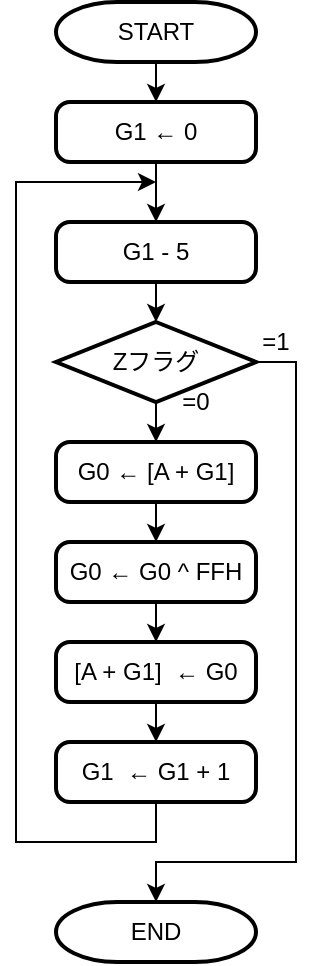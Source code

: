 <mxfile version="14.1.8" type="device"><diagram id="C5RBs43oDa-KdzZeNtuy" name="Page-1"><mxGraphModel dx="946" dy="634" grid="1" gridSize="10" guides="1" tooltips="1" connect="1" arrows="1" fold="1" page="1" pageScale="1" pageWidth="827" pageHeight="1169" math="0" shadow="0"><root><mxCell id="WIyWlLk6GJQsqaUBKTNV-0"/><mxCell id="WIyWlLk6GJQsqaUBKTNV-1" parent="WIyWlLk6GJQsqaUBKTNV-0"/><mxCell id="WoyuZvNYiaFjEANqvsIr-20" style="edgeStyle=orthogonalEdgeStyle;rounded=0;orthogonalLoop=1;jettySize=auto;html=1;exitX=0.5;exitY=1;exitDx=0;exitDy=0;exitPerimeter=0;entryX=0.5;entryY=0;entryDx=0;entryDy=0;" edge="1" parent="WIyWlLk6GJQsqaUBKTNV-1" source="WoyuZvNYiaFjEANqvsIr-11" target="WoyuZvNYiaFjEANqvsIr-12"><mxGeometry relative="1" as="geometry"/></mxCell><mxCell id="WoyuZvNYiaFjEANqvsIr-11" value="START" style="strokeWidth=2;html=1;shape=mxgraph.flowchart.terminator;whiteSpace=wrap;" vertex="1" parent="WIyWlLk6GJQsqaUBKTNV-1"><mxGeometry x="310" y="70" width="100" height="30" as="geometry"/></mxCell><mxCell id="WoyuZvNYiaFjEANqvsIr-22" style="edgeStyle=orthogonalEdgeStyle;rounded=0;orthogonalLoop=1;jettySize=auto;html=1;exitX=0.5;exitY=1;exitDx=0;exitDy=0;entryX=0.5;entryY=0;entryDx=0;entryDy=0;" edge="1" parent="WIyWlLk6GJQsqaUBKTNV-1" source="WoyuZvNYiaFjEANqvsIr-12" target="WoyuZvNYiaFjEANqvsIr-13"><mxGeometry relative="1" as="geometry"/></mxCell><mxCell id="WoyuZvNYiaFjEANqvsIr-12" value="G1 ← 0" style="rounded=1;whiteSpace=wrap;html=1;absoluteArcSize=1;arcSize=14;strokeWidth=2;" vertex="1" parent="WIyWlLk6GJQsqaUBKTNV-1"><mxGeometry x="310" y="120" width="100" height="30" as="geometry"/></mxCell><mxCell id="WoyuZvNYiaFjEANqvsIr-23" style="edgeStyle=orthogonalEdgeStyle;rounded=0;orthogonalLoop=1;jettySize=auto;html=1;exitX=0.5;exitY=1;exitDx=0;exitDy=0;entryX=0.5;entryY=0;entryDx=0;entryDy=0;entryPerimeter=0;" edge="1" parent="WIyWlLk6GJQsqaUBKTNV-1" source="WoyuZvNYiaFjEANqvsIr-13" target="WoyuZvNYiaFjEANqvsIr-14"><mxGeometry relative="1" as="geometry"/></mxCell><mxCell id="WoyuZvNYiaFjEANqvsIr-13" value="G1 - 5" style="rounded=1;whiteSpace=wrap;html=1;absoluteArcSize=1;arcSize=14;strokeWidth=2;" vertex="1" parent="WIyWlLk6GJQsqaUBKTNV-1"><mxGeometry x="310" y="180" width="100" height="30" as="geometry"/></mxCell><mxCell id="WoyuZvNYiaFjEANqvsIr-24" style="edgeStyle=orthogonalEdgeStyle;rounded=0;orthogonalLoop=1;jettySize=auto;html=1;exitX=0.5;exitY=1;exitDx=0;exitDy=0;exitPerimeter=0;entryX=0.5;entryY=0;entryDx=0;entryDy=0;" edge="1" parent="WIyWlLk6GJQsqaUBKTNV-1" source="WoyuZvNYiaFjEANqvsIr-14" target="WoyuZvNYiaFjEANqvsIr-15"><mxGeometry relative="1" as="geometry"/></mxCell><mxCell id="WoyuZvNYiaFjEANqvsIr-31" style="edgeStyle=orthogonalEdgeStyle;rounded=0;orthogonalLoop=1;jettySize=auto;html=1;exitX=1;exitY=0.5;exitDx=0;exitDy=0;exitPerimeter=0;entryX=0.5;entryY=0;entryDx=0;entryDy=0;entryPerimeter=0;" edge="1" parent="WIyWlLk6GJQsqaUBKTNV-1" source="WoyuZvNYiaFjEANqvsIr-14" target="WoyuZvNYiaFjEANqvsIr-19"><mxGeometry relative="1" as="geometry"><Array as="points"><mxPoint x="430" y="250"/><mxPoint x="430" y="500"/><mxPoint x="360" y="500"/></Array></mxGeometry></mxCell><mxCell id="WoyuZvNYiaFjEANqvsIr-14" value="Zフラグ" style="strokeWidth=2;html=1;shape=mxgraph.flowchart.decision;whiteSpace=wrap;" vertex="1" parent="WIyWlLk6GJQsqaUBKTNV-1"><mxGeometry x="310" y="230" width="100" height="40" as="geometry"/></mxCell><mxCell id="WoyuZvNYiaFjEANqvsIr-25" style="edgeStyle=orthogonalEdgeStyle;rounded=0;orthogonalLoop=1;jettySize=auto;html=1;exitX=0.5;exitY=1;exitDx=0;exitDy=0;entryX=0.5;entryY=0;entryDx=0;entryDy=0;" edge="1" parent="WIyWlLk6GJQsqaUBKTNV-1" source="WoyuZvNYiaFjEANqvsIr-15" target="WoyuZvNYiaFjEANqvsIr-16"><mxGeometry relative="1" as="geometry"/></mxCell><mxCell id="WoyuZvNYiaFjEANqvsIr-15" value="G0 ← [A + G1]" style="rounded=1;whiteSpace=wrap;html=1;absoluteArcSize=1;arcSize=14;strokeWidth=2;" vertex="1" parent="WIyWlLk6GJQsqaUBKTNV-1"><mxGeometry x="310" y="290" width="100" height="30" as="geometry"/></mxCell><mxCell id="WoyuZvNYiaFjEANqvsIr-26" style="edgeStyle=orthogonalEdgeStyle;rounded=0;orthogonalLoop=1;jettySize=auto;html=1;exitX=0.5;exitY=1;exitDx=0;exitDy=0;entryX=0.5;entryY=0;entryDx=0;entryDy=0;" edge="1" parent="WIyWlLk6GJQsqaUBKTNV-1" source="WoyuZvNYiaFjEANqvsIr-16" target="WoyuZvNYiaFjEANqvsIr-17"><mxGeometry relative="1" as="geometry"/></mxCell><mxCell id="WoyuZvNYiaFjEANqvsIr-16" value="G0 ← G0 ^ FFH" style="rounded=1;whiteSpace=wrap;html=1;absoluteArcSize=1;arcSize=14;strokeWidth=2;" vertex="1" parent="WIyWlLk6GJQsqaUBKTNV-1"><mxGeometry x="310" y="340" width="100" height="30" as="geometry"/></mxCell><mxCell id="WoyuZvNYiaFjEANqvsIr-27" style="edgeStyle=orthogonalEdgeStyle;rounded=0;orthogonalLoop=1;jettySize=auto;html=1;exitX=0.5;exitY=1;exitDx=0;exitDy=0;entryX=0.5;entryY=0;entryDx=0;entryDy=0;" edge="1" parent="WIyWlLk6GJQsqaUBKTNV-1" source="WoyuZvNYiaFjEANqvsIr-17" target="WoyuZvNYiaFjEANqvsIr-18"><mxGeometry relative="1" as="geometry"/></mxCell><mxCell id="WoyuZvNYiaFjEANqvsIr-17" value="[A + G1]&amp;nbsp; ← G0" style="rounded=1;whiteSpace=wrap;html=1;absoluteArcSize=1;arcSize=14;strokeWidth=2;" vertex="1" parent="WIyWlLk6GJQsqaUBKTNV-1"><mxGeometry x="310" y="390" width="100" height="30" as="geometry"/></mxCell><mxCell id="WoyuZvNYiaFjEANqvsIr-30" style="edgeStyle=orthogonalEdgeStyle;rounded=0;orthogonalLoop=1;jettySize=auto;html=1;exitX=0.5;exitY=1;exitDx=0;exitDy=0;" edge="1" parent="WIyWlLk6GJQsqaUBKTNV-1" source="WoyuZvNYiaFjEANqvsIr-18"><mxGeometry relative="1" as="geometry"><mxPoint x="360" y="160" as="targetPoint"/><Array as="points"><mxPoint x="360" y="490"/><mxPoint x="290" y="490"/><mxPoint x="290" y="160"/></Array></mxGeometry></mxCell><mxCell id="WoyuZvNYiaFjEANqvsIr-18" value="G1&amp;nbsp; ← G1 + 1" style="rounded=1;whiteSpace=wrap;html=1;absoluteArcSize=1;arcSize=14;strokeWidth=2;" vertex="1" parent="WIyWlLk6GJQsqaUBKTNV-1"><mxGeometry x="310" y="440" width="100" height="30" as="geometry"/></mxCell><mxCell id="WoyuZvNYiaFjEANqvsIr-19" value="END" style="strokeWidth=2;html=1;shape=mxgraph.flowchart.terminator;whiteSpace=wrap;" vertex="1" parent="WIyWlLk6GJQsqaUBKTNV-1"><mxGeometry x="310" y="520" width="100" height="30" as="geometry"/></mxCell><mxCell id="WoyuZvNYiaFjEANqvsIr-32" value="=0" style="text;html=1;strokeColor=none;fillColor=none;align=center;verticalAlign=middle;whiteSpace=wrap;rounded=0;" vertex="1" parent="WIyWlLk6GJQsqaUBKTNV-1"><mxGeometry x="360" y="260" width="40" height="20" as="geometry"/></mxCell><mxCell id="WoyuZvNYiaFjEANqvsIr-33" value="=1" style="text;html=1;strokeColor=none;fillColor=none;align=center;verticalAlign=middle;whiteSpace=wrap;rounded=0;" vertex="1" parent="WIyWlLk6GJQsqaUBKTNV-1"><mxGeometry x="400" y="230" width="40" height="20" as="geometry"/></mxCell></root></mxGraphModel></diagram></mxfile>